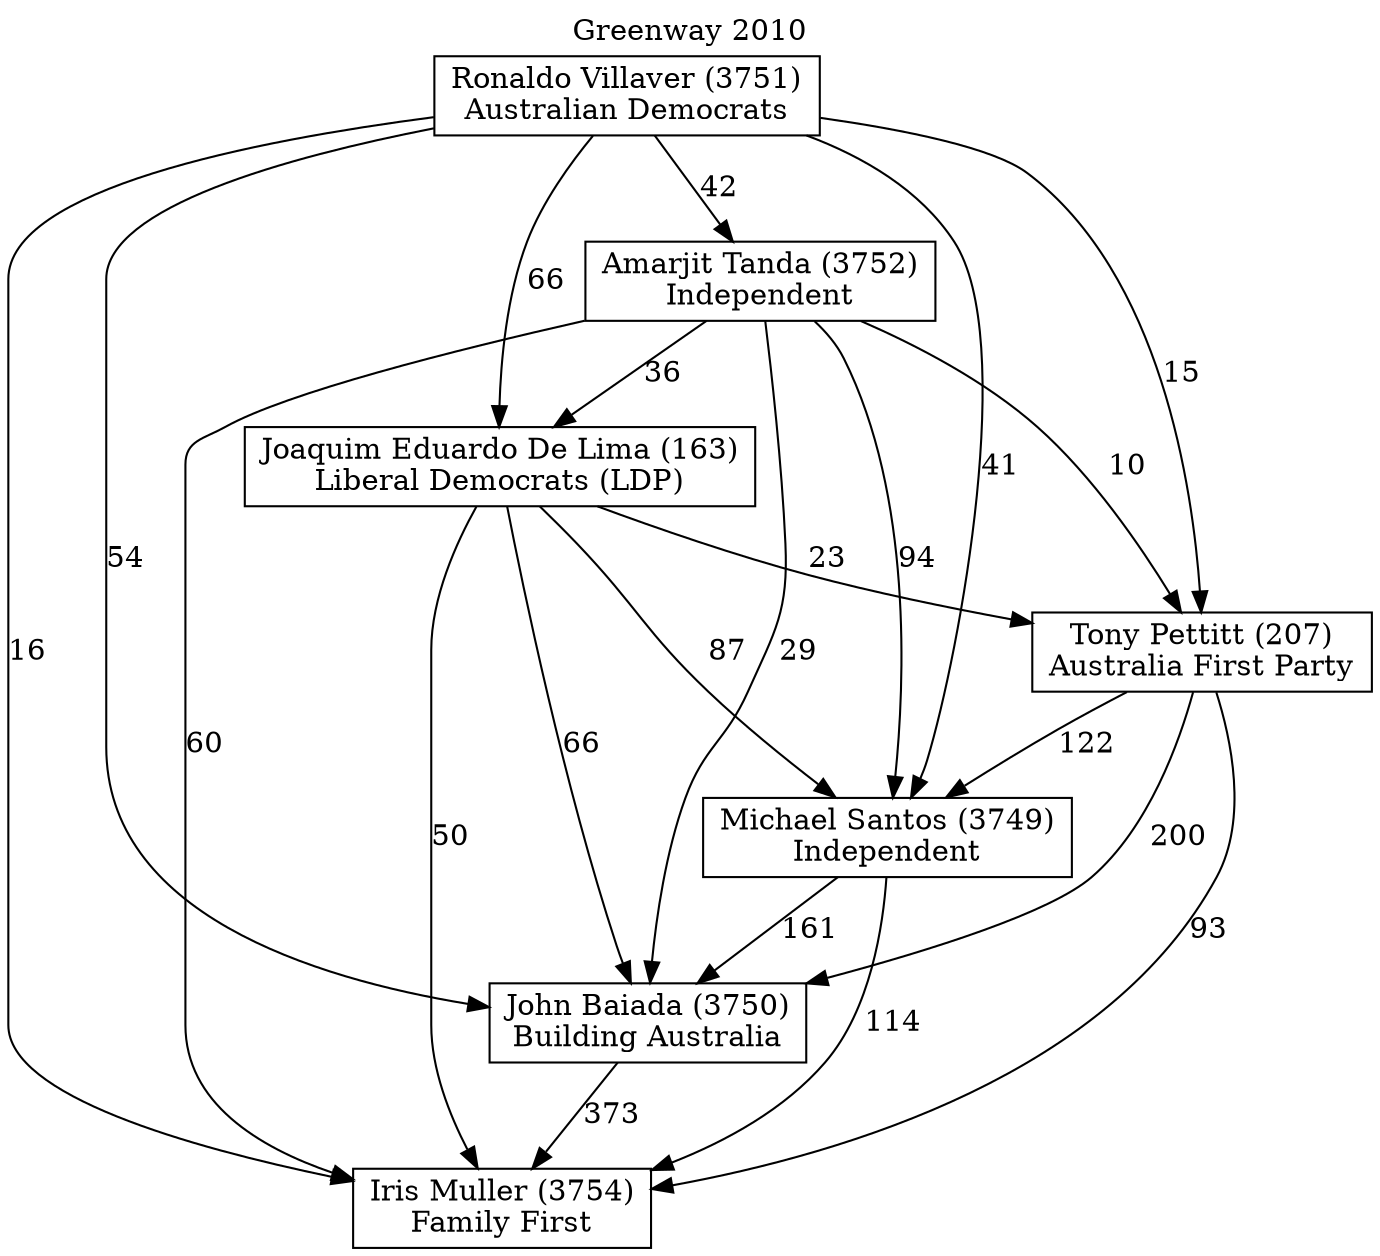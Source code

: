 // House preference flow
digraph "Iris Muller (3754)_Greenway_2010" {
	graph [label="Greenway 2010" labelloc=t mclimit=2]
	node [shape=box]
	"Iris Muller (3754)" [label="Iris Muller (3754)
Family First"]
	"John Baiada (3750)" [label="John Baiada (3750)
Building Australia"]
	"Michael Santos (3749)" [label="Michael Santos (3749)
Independent"]
	"Tony Pettitt (207)" [label="Tony Pettitt (207)
Australia First Party"]
	"Joaquim Eduardo De Lima (163)" [label="Joaquim Eduardo De Lima (163)
Liberal Democrats (LDP)"]
	"Amarjit Tanda (3752)" [label="Amarjit Tanda (3752)
Independent"]
	"Ronaldo Villaver (3751)" [label="Ronaldo Villaver (3751)
Australian Democrats"]
	"John Baiada (3750)" -> "Iris Muller (3754)" [label=373]
	"Michael Santos (3749)" -> "John Baiada (3750)" [label=161]
	"Tony Pettitt (207)" -> "Michael Santos (3749)" [label=122]
	"Joaquim Eduardo De Lima (163)" -> "Tony Pettitt (207)" [label=23]
	"Amarjit Tanda (3752)" -> "Joaquim Eduardo De Lima (163)" [label=36]
	"Ronaldo Villaver (3751)" -> "Amarjit Tanda (3752)" [label=42]
	"Michael Santos (3749)" -> "Iris Muller (3754)" [label=114]
	"Tony Pettitt (207)" -> "Iris Muller (3754)" [label=93]
	"Joaquim Eduardo De Lima (163)" -> "Iris Muller (3754)" [label=50]
	"Amarjit Tanda (3752)" -> "Iris Muller (3754)" [label=60]
	"Ronaldo Villaver (3751)" -> "Iris Muller (3754)" [label=16]
	"Ronaldo Villaver (3751)" -> "Joaquim Eduardo De Lima (163)" [label=66]
	"Amarjit Tanda (3752)" -> "Tony Pettitt (207)" [label=10]
	"Ronaldo Villaver (3751)" -> "Tony Pettitt (207)" [label=15]
	"Joaquim Eduardo De Lima (163)" -> "Michael Santos (3749)" [label=87]
	"Amarjit Tanda (3752)" -> "Michael Santos (3749)" [label=94]
	"Ronaldo Villaver (3751)" -> "Michael Santos (3749)" [label=41]
	"Tony Pettitt (207)" -> "John Baiada (3750)" [label=200]
	"Joaquim Eduardo De Lima (163)" -> "John Baiada (3750)" [label=66]
	"Amarjit Tanda (3752)" -> "John Baiada (3750)" [label=29]
	"Ronaldo Villaver (3751)" -> "John Baiada (3750)" [label=54]
}
